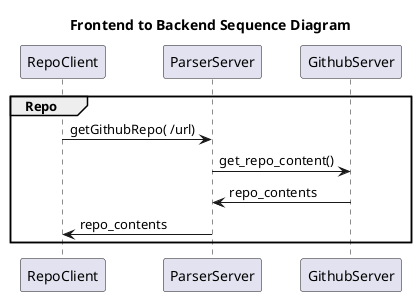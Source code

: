 @startuml

title Frontend to Backend Sequence Diagram

' Define the participants
' in order of appearance
participant RepoClient 
participant ParserServer
participant GithubServer
 


' Define the activities 
group Repo
    RepoClient -> ParserServer: getGithubRepo( /url)
    ParserServer -> GithubServer: get_repo_content()
    GithubServer -> ParserServer: repo_contents
    ParserServer -> RepoClient: repo_contents
end 

@enduml